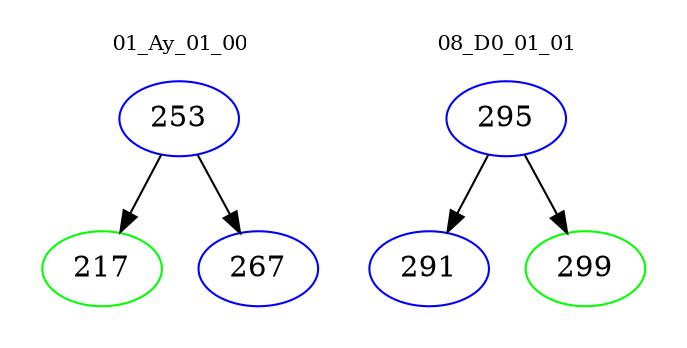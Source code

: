 digraph{
subgraph cluster_0 {
color = white
label = "01_Ay_01_00";
fontsize=10;
T0_253 [label="253", color="blue"]
T0_253 -> T0_217 [color="black"]
T0_217 [label="217", color="green"]
T0_253 -> T0_267 [color="black"]
T0_267 [label="267", color="blue"]
}
subgraph cluster_1 {
color = white
label = "08_D0_01_01";
fontsize=10;
T1_295 [label="295", color="blue"]
T1_295 -> T1_291 [color="black"]
T1_291 [label="291", color="blue"]
T1_295 -> T1_299 [color="black"]
T1_299 [label="299", color="green"]
}
}
